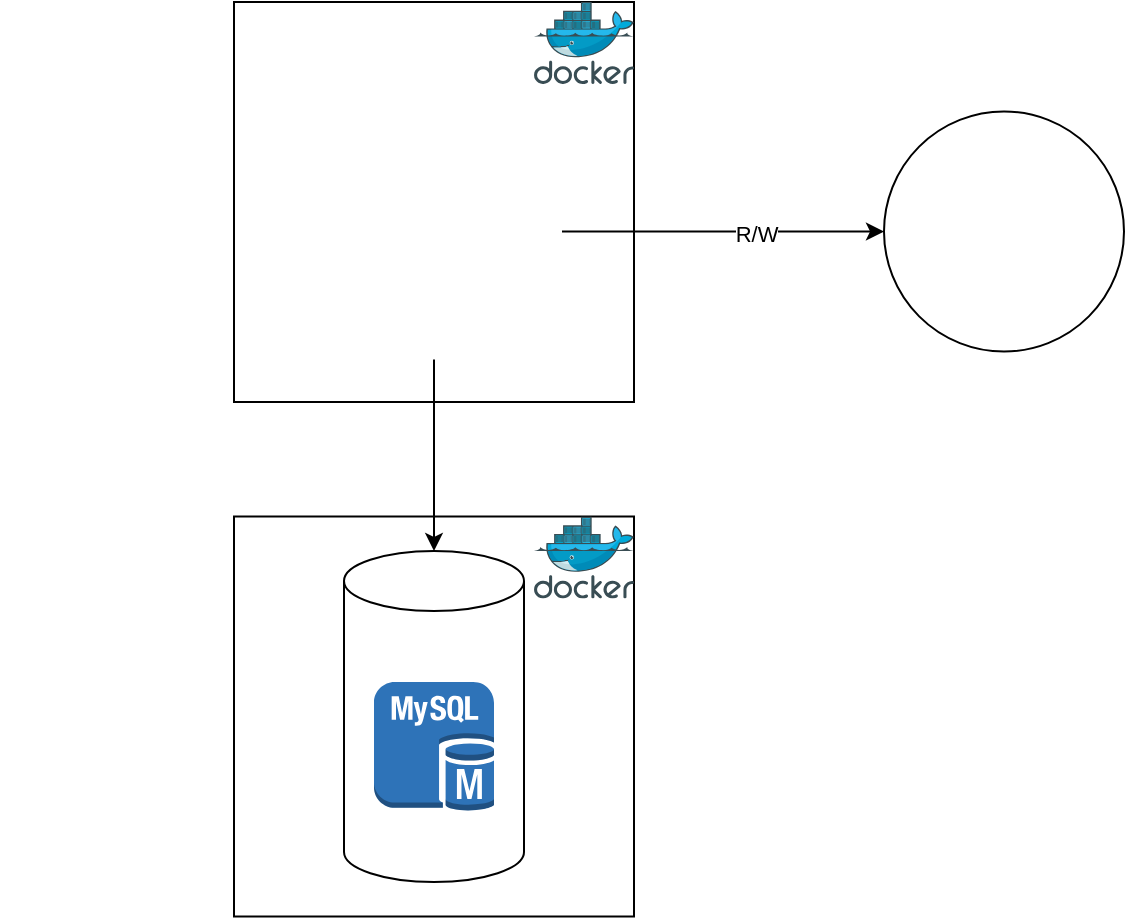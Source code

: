 <mxfile version="21.6.1" type="github">
  <diagram name="Page-1" id="yOaoBZyh_T1SNgc7dEob">
    <mxGraphModel dx="1434" dy="756" grid="1" gridSize="10" guides="1" tooltips="1" connect="1" arrows="1" fold="1" page="1" pageScale="1" pageWidth="827" pageHeight="1169" math="0" shadow="0">
      <root>
        <mxCell id="0" />
        <mxCell id="1" parent="0" />
        <mxCell id="-gmPO7nOXunfvhObOr1Y-13" value="" style="whiteSpace=wrap;html=1;aspect=fixed;" vertex="1" parent="1">
          <mxGeometry x="205" y="70" width="200" height="200" as="geometry" />
        </mxCell>
        <mxCell id="-gmPO7nOXunfvhObOr1Y-14" value="" style="image;sketch=0;aspect=fixed;html=1;points=[];align=center;fontSize=12;image=img/lib/mscae/Docker.svg;" vertex="1" parent="1">
          <mxGeometry x="355" y="70" width="50" height="41" as="geometry" />
        </mxCell>
        <mxCell id="-gmPO7nOXunfvhObOr1Y-11" value="" style="whiteSpace=wrap;html=1;aspect=fixed;" vertex="1" parent="1">
          <mxGeometry x="205" y="327.25" width="200" height="200" as="geometry" />
        </mxCell>
        <mxCell id="-gmPO7nOXunfvhObOr1Y-2" value="" style="shape=image;html=1;verticalAlign=top;verticalLabelPosition=bottom;labelBackgroundColor=#ffffff;imageAspect=0;aspect=fixed;image=https://cdn4.iconfinder.com/data/icons/scripting-and-programming-languages/512/Python_logo-128.png" vertex="1" parent="1">
          <mxGeometry x="100" y="220" width="74.5" height="74.5" as="geometry" />
        </mxCell>
        <mxCell id="-gmPO7nOXunfvhObOr1Y-3" value="" style="shape=image;html=1;verticalAlign=top;verticalLabelPosition=bottom;labelBackgroundColor=#ffffff;imageAspect=0;aspect=fixed;image=https://cdn2.iconfinder.com/data/icons/boxicons-logos/24/bxl-django-128.png" vertex="1" parent="1">
          <mxGeometry x="88" y="120.75" width="86.5" height="86.5" as="geometry" />
        </mxCell>
        <mxCell id="-gmPO7nOXunfvhObOr1Y-5" value="" style="shape=cylinder3;whiteSpace=wrap;html=1;boundedLbl=1;backgroundOutline=1;size=15;" vertex="1" parent="1">
          <mxGeometry x="260" y="344.5" width="90" height="165.5" as="geometry" />
        </mxCell>
        <mxCell id="-gmPO7nOXunfvhObOr1Y-1" value="" style="outlineConnect=0;dashed=0;verticalLabelPosition=bottom;verticalAlign=top;align=center;html=1;shape=mxgraph.aws3.mysql_db_instance;fillColor=#2E73B8;gradientColor=none;" vertex="1" parent="1">
          <mxGeometry x="275" y="410" width="60" height="64.5" as="geometry" />
        </mxCell>
        <mxCell id="-gmPO7nOXunfvhObOr1Y-9" value="" style="edgeStyle=orthogonalEdgeStyle;rounded=0;orthogonalLoop=1;jettySize=auto;html=1;entryX=0;entryY=0.5;entryDx=0;entryDy=0;" edge="1" parent="1" source="-gmPO7nOXunfvhObOr1Y-6" target="-gmPO7nOXunfvhObOr1Y-15">
          <mxGeometry relative="1" as="geometry" />
        </mxCell>
        <mxCell id="-gmPO7nOXunfvhObOr1Y-10" value="R/W" style="edgeLabel;html=1;align=center;verticalAlign=middle;resizable=0;points=[];" vertex="1" connectable="0" parent="-gmPO7nOXunfvhObOr1Y-9">
          <mxGeometry x="0.196" y="-1" relative="1" as="geometry">
            <mxPoint as="offset" />
          </mxGeometry>
        </mxCell>
        <mxCell id="-gmPO7nOXunfvhObOr1Y-18" value="" style="edgeStyle=orthogonalEdgeStyle;rounded=0;orthogonalLoop=1;jettySize=auto;html=1;" edge="1" parent="1" source="-gmPO7nOXunfvhObOr1Y-6" target="-gmPO7nOXunfvhObOr1Y-5">
          <mxGeometry relative="1" as="geometry" />
        </mxCell>
        <mxCell id="-gmPO7nOXunfvhObOr1Y-6" value="" style="shape=image;html=1;verticalAlign=top;verticalLabelPosition=bottom;labelBackgroundColor=#ffffff;imageAspect=0;aspect=fixed;image=https://cdn1.iconfinder.com/data/icons/seo-and-web-development-6/32/development_computer_website_check_result-128.png" vertex="1" parent="1">
          <mxGeometry x="241" y="120.75" width="128" height="128" as="geometry" />
        </mxCell>
        <mxCell id="-gmPO7nOXunfvhObOr1Y-12" value="" style="image;sketch=0;aspect=fixed;html=1;points=[];align=center;fontSize=12;image=img/lib/mscae/Docker.svg;" vertex="1" parent="1">
          <mxGeometry x="355" y="327.25" width="50" height="41" as="geometry" />
        </mxCell>
        <mxCell id="-gmPO7nOXunfvhObOr1Y-15" value="" style="ellipse;whiteSpace=wrap;html=1;aspect=fixed;" vertex="1" parent="1">
          <mxGeometry x="530" y="124.75" width="120" height="120" as="geometry" />
        </mxCell>
      </root>
    </mxGraphModel>
  </diagram>
</mxfile>
